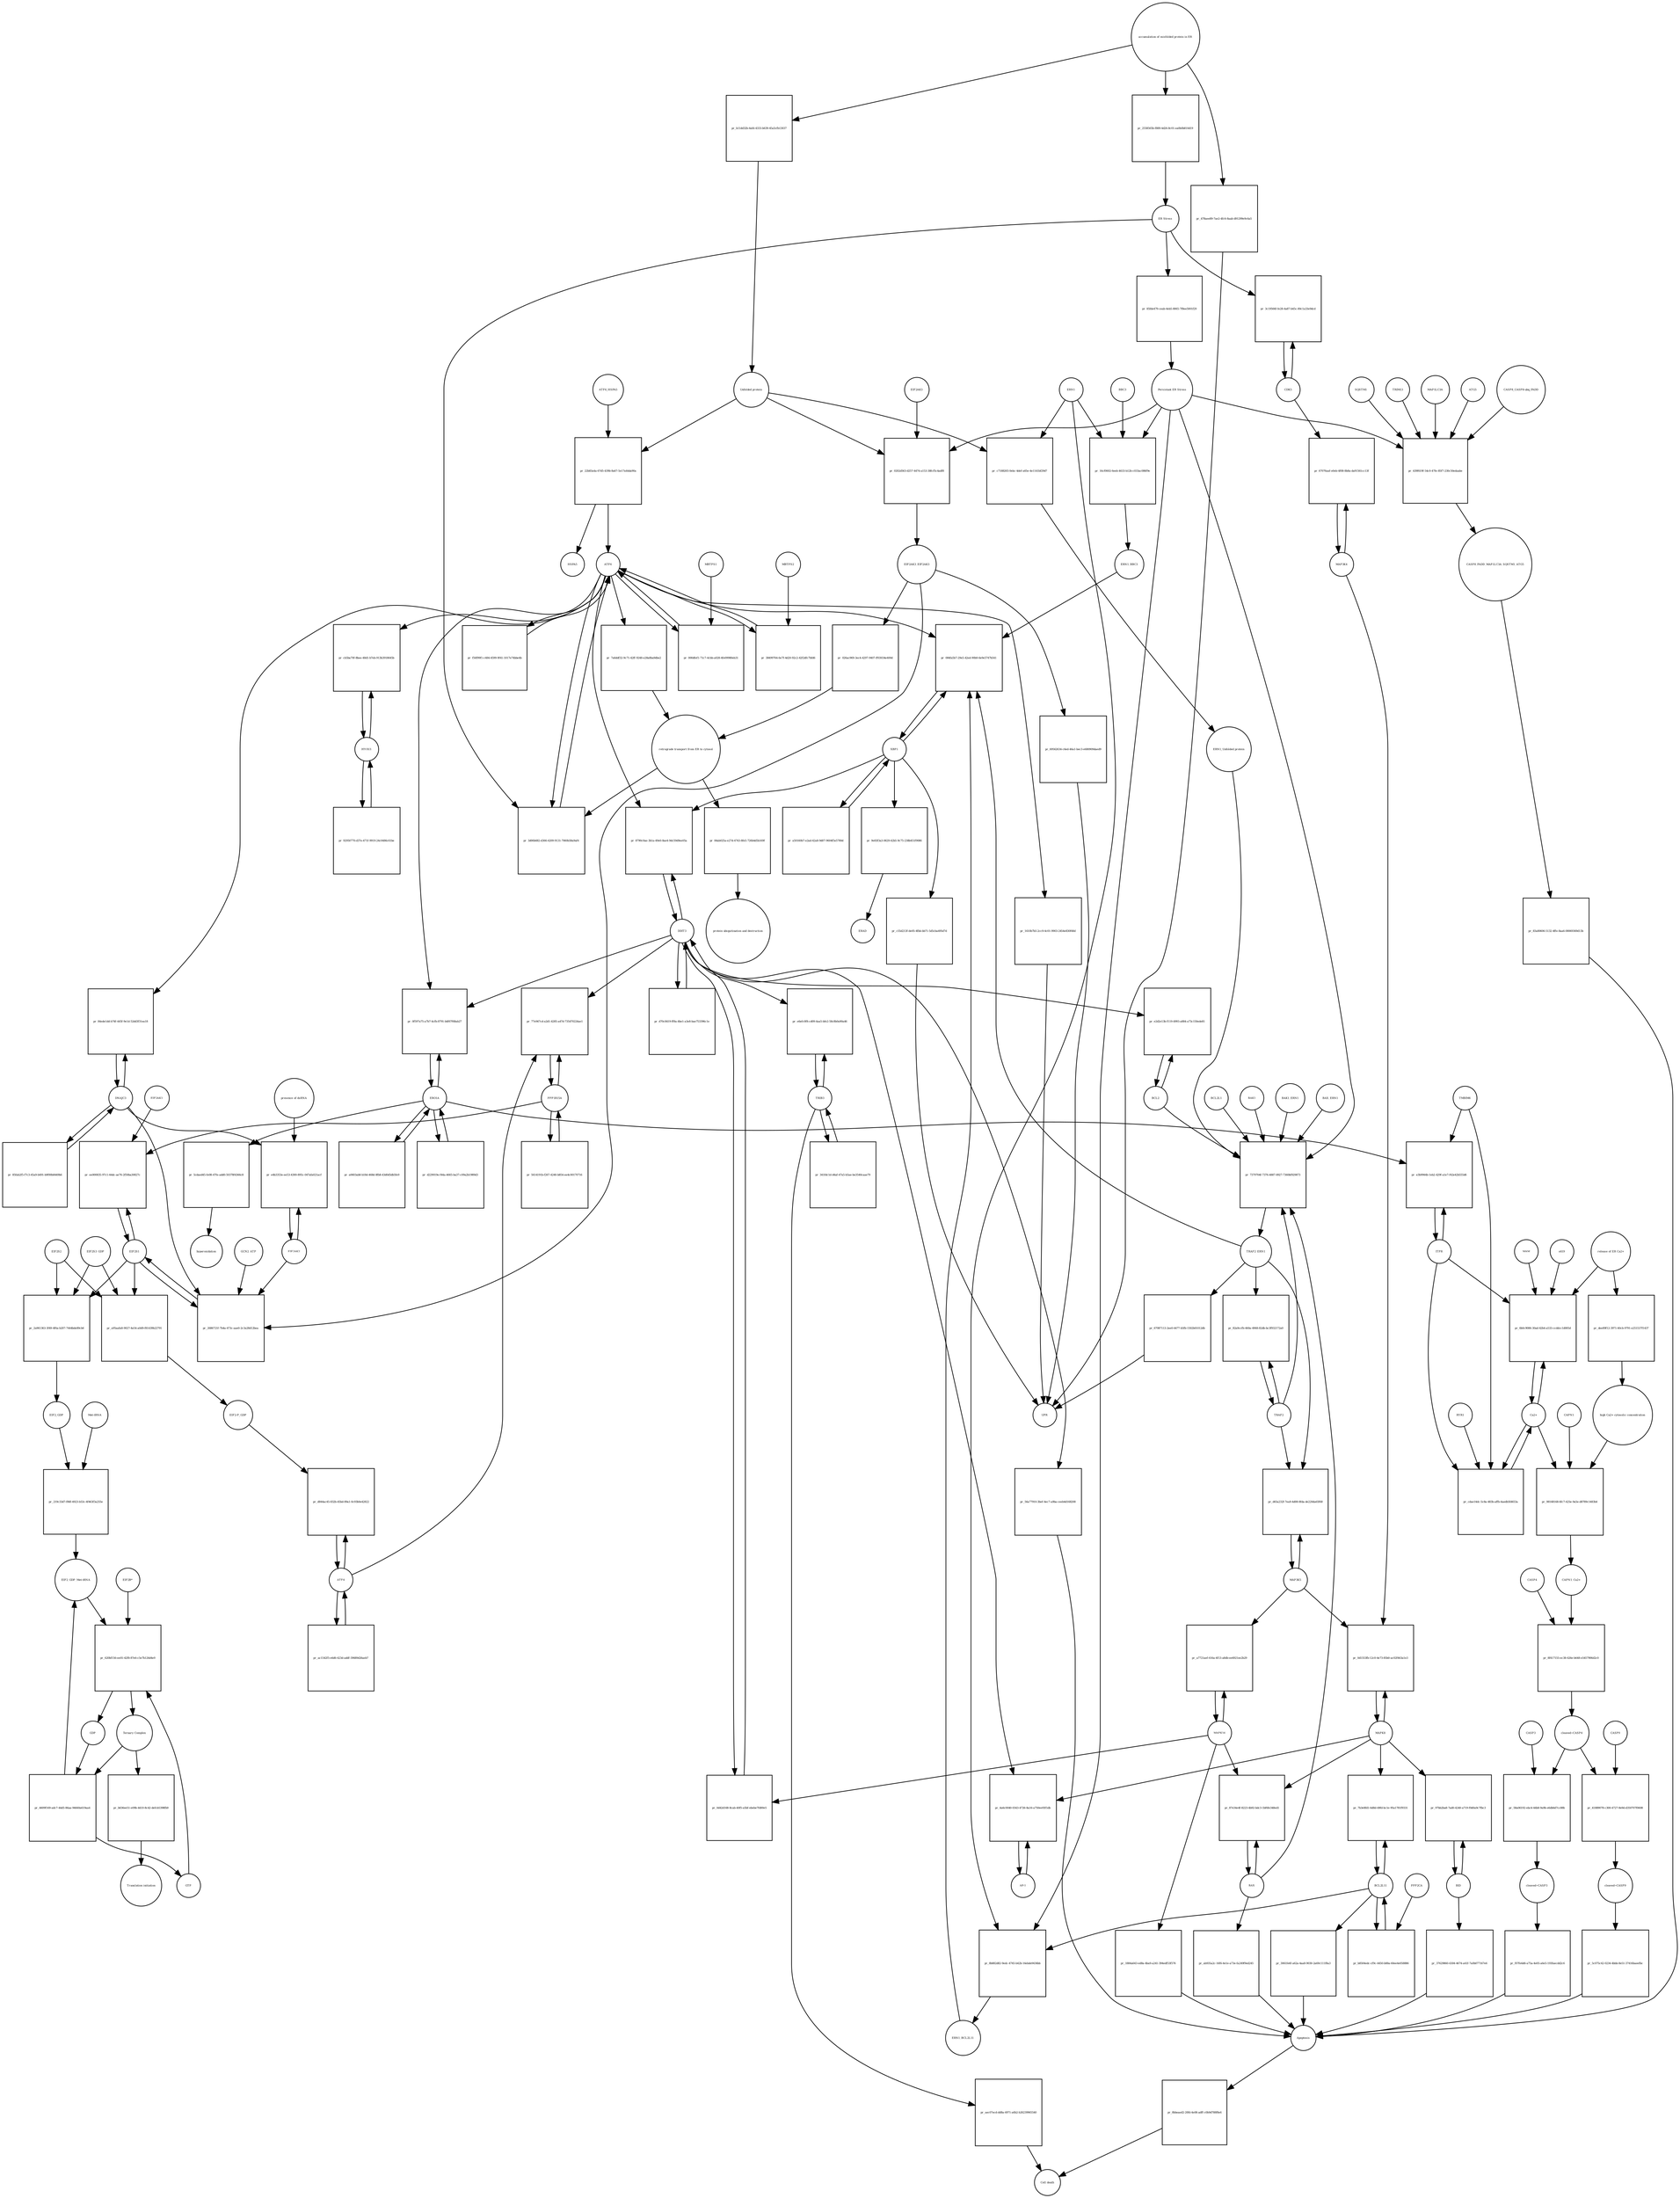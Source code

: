 strict digraph  {
ATF6_HSPA5 [annotation="", bipartite=0, cls=complex, fontsize=4, label=ATF6_HSPA5, shape=circle];
"pr_22b83a4a-67d5-439b-8a67-5e17a44da90a" [annotation="", bipartite=1, cls=process, fontsize=4, label="pr_22b83a4a-67d5-439b-8a67-5e17a44da90a", shape=square];
ATF6 [annotation="urn_miriam_hgnc.symbol_ATF6", bipartite=0, cls=macromolecule, fontsize=4, label=ATF6, shape=circle];
HSPA5 [annotation="urn_miriam_hgnc.symbol_HSPA5", bipartite=0, cls=macromolecule, fontsize=4, label=HSPA5, shape=circle];
"Unfolded protein" [annotation="", bipartite=0, cls=macromolecule, fontsize=4, label="Unfolded protein", shape=circle];
ERN1 [annotation="urn_miriam_hgnc.symbol_ERN1", bipartite=0, cls=macromolecule, fontsize=4, label=ERN1, shape=circle];
"pr_c7188265-0ebc-4def-a65e-4e1141bf29d7" [annotation="", bipartite=1, cls=process, fontsize=4, label="pr_c7188265-0ebc-4def-a65e-4e1141bf29d7", shape=square];
"ERN1_Unfolded protein" [annotation="", bipartite=0, cls=complex, fontsize=4, label="ERN1_Unfolded protein", shape=circle];
EIF2AK3_EIF2AK3 [annotation="", bipartite=0, cls=complex, fontsize=4, label=EIF2AK3_EIF2AK3, shape=circle];
"pr_026ac969-3ec4-4297-9407-ff03034e400d" [annotation="", bipartite=1, cls=process, fontsize=4, label="pr_026ac969-3ec4-4297-9407-ff03034e400d", shape=square];
"retrograde transport from ER to cytosol" [annotation="", bipartite=0, cls=phenotype, fontsize=4, label="retrograde transport from ER to cytosol", shape=circle];
"pr_7a6ddf32-9c71-42ff-9248-e28a8ba9dbe2" [annotation="", bipartite=1, cls=process, fontsize=4, label="pr_7a6ddf32-9c71-42ff-9248-e28a8ba9dbe2", shape=square];
"pr_84ab025a-e27d-4743-8fe5-726b4d5b169f" [annotation="", bipartite=1, cls=process, fontsize=4, label="pr_84ab025a-e27d-4743-8fe5-726b4d5b169f", shape=square];
"protein ubiquitination and destruction" [annotation="", bipartite=0, cls=phenotype, fontsize=4, label="protein ubiquitination and destruction", shape=circle];
"pr_7379704f-7376-4887-8927-7360bf929873" [annotation="", bipartite=1, cls=process, fontsize=4, label="pr_7379704f-7376-4887-8927-7360bf929873", shape=square];
TRAF2_ERN1 [annotation="", bipartite=0, cls=complex, fontsize=4, label=TRAF2_ERN1, shape=circle];
BAK1_ERN1 [annotation="", bipartite=0, cls=complex, fontsize=4, label=BAK1_ERN1, shape=circle];
BAX_ERN1 [annotation="", bipartite=0, cls=complex, fontsize=4, label=BAX_ERN1, shape=circle];
BCL2 [annotation="urn_miriam_hgnc.symbol_BCL2", bipartite=0, cls="nucleic acid feature", fontsize=4, label=BCL2, shape=circle];
BCL2L1 [annotation="urn_miriam_hgnc.symbol_BCL2L1", bipartite=0, cls=macromolecule, fontsize=4, label=BCL2L1, shape=circle];
"Persistant ER Stress" [annotation="", bipartite=0, cls=phenotype, fontsize=4, label="Persistant ER Stress", shape=circle];
BAX [annotation="urn_miriam_hgnc.symbol_BAX", bipartite=0, cls=macromolecule, fontsize=4, label=BAX, shape=circle];
BAK1 [annotation="urn_miriam_hgnc.symbol_BAK1", bipartite=0, cls=macromolecule, fontsize=4, label=BAK1, shape=circle];
TRAF2 [annotation="urn_miriam_hgnc.symbol_TRAF2", bipartite=0, cls=macromolecule, fontsize=4, label=TRAF2, shape=circle];
XBP1 [annotation="urn_miriam_hgnc.symbol_XBP1", bipartite=0, cls=macromolecule, fontsize=4, label=XBP1, shape=circle];
"pr_084fa5b7-29e5-42ed-90b9-6e9e5747b541" [annotation="", bipartite=1, cls=process, fontsize=4, label="pr_084fa5b7-29e5-42ed-90b9-6e9e5747b541", shape=square];
ERN1_BBC3 [annotation="", bipartite=0, cls=complex, fontsize=4, label=ERN1_BBC3, shape=circle];
ERN1_BCL2L11 [annotation="", bipartite=0, cls=complex, fontsize=4, label=ERN1_BCL2L11, shape=circle];
"pr_a50160b7-e2ad-42a8-9d07-9604f5e5780d" [annotation="", bipartite=1, cls=process, fontsize=4, label="pr_a50160b7-e2ad-42a8-9d07-9604f5e5780d", shape=square];
"pr_9e83f3a3-0629-42b5-9c75-238b451f9086" [annotation="", bipartite=1, cls=process, fontsize=4, label="pr_9e83f3a3-0629-42b5-9c75-238b451f9086", shape=square];
ERAD [annotation="", bipartite=0, cls=phenotype, fontsize=4, label=ERAD, shape=circle];
"pr_c55d213f-de05-4fbb-bb71-5d5cba495d7d" [annotation="", bipartite=1, cls=process, fontsize=4, label="pr_c55d213f-de05-4fbb-bb71-5d5cba495d7d", shape=square];
UPR [annotation="", bipartite=0, cls=phenotype, fontsize=4, label=UPR, shape=circle];
"pr_82a9ccfb-460a-4968-82db-bc3f932172a0" [annotation="", bipartite=1, cls=process, fontsize=4, label="pr_82a9ccfb-460a-4968-82db-bc3f932172a0", shape=square];
MAPK8 [annotation="urn_miriam_hgnc.symbol_MAPK8", bipartite=0, cls=macromolecule, fontsize=4, label=MAPK8, shape=circle];
"pr_0d1553fb-12c0-4e73-85b0-ac02f463a1e3" [annotation="", bipartite=1, cls=process, fontsize=4, label="pr_0d1553fb-12c0-4e73-85b0-ac02f463a1e3", shape=square];
MAP3K4 [annotation="urn_miriam_hgnc.symbol_MAP3K4", bipartite=0, cls=macromolecule, fontsize=4, label=MAP3K4, shape=circle];
MAP3K5 [annotation="urn_miriam_hgnc.symbol_MAP3K5", bipartite=0, cls=macromolecule, fontsize=4, label=MAP3K5, shape=circle];
MAPK14 [annotation="urn_miriam_hgnc.symbol_MAPK14", bipartite=0, cls=macromolecule, fontsize=4, label=MAPK14, shape=circle];
"pr_a7721aef-616a-4f13-a8db-ee6921ee2b29" [annotation="", bipartite=1, cls=process, fontsize=4, label="pr_a7721aef-616a-4f13-a8db-ee6921ee2b29", shape=square];
"pr_1884a643-ed8a-4ba9-a241-394edf53f576" [annotation="", bipartite=1, cls=process, fontsize=4, label="pr_1884a643-ed8a-4ba9-a241-394edf53f576", shape=square];
Apoptosis [annotation="", bipartite=0, cls=phenotype, fontsize=4, label=Apoptosis, shape=circle];
DDIT3 [annotation="urn_miriam_hgnc.symbol_DDIT3", bipartite=0, cls=macromolecule, fontsize=4, label=DDIT3, shape=circle];
"pr_0d42d168-8cab-40f5-a5bf-ebebe7fd00e5" [annotation="", bipartite=1, cls=process, fontsize=4, label="pr_0d42d168-8cab-40f5-a5bf-ebebe7fd00e5", shape=square];
"pr_56a77910-3bef-4ec7-a9ba-ceeb4d168208" [annotation="", bipartite=1, cls=process, fontsize=4, label="pr_56a77910-3bef-4ec7-a9ba-ceeb4d168208", shape=square];
"pr_e2d2e13b-f119-4993-a884-a73c150ede81" [annotation="", bipartite=1, cls=process, fontsize=4, label="pr_e2d2e13b-f119-4993-a884-a73c150ede81", shape=square];
"pr_3d06b682-d366-4209-9131-7060b58a9af4" [annotation="", bipartite=1, cls=process, fontsize=4, label="pr_3d06b682-d366-4209-9131-7060b58a9af4", shape=square];
"ER Stress" [annotation="", bipartite=0, cls=phenotype, fontsize=4, label="ER Stress", shape=circle];
"pr_000dfef1-71c7-4cbb-a028-4fe09980eb31" [annotation="", bipartite=1, cls=process, fontsize=4, label="pr_000dfef1-71c7-4cbb-a028-4fe09980eb31", shape=square];
MBTPS1 [annotation="urn_miriam_hgnc.symbol_MBTPS1", bipartite=0, cls=macromolecule, fontsize=4, label=MBTPS1, shape=circle];
"pr_38499764-6e7f-4d20-92c2-42f2dfc7bfd6" [annotation="", bipartite=1, cls=process, fontsize=4, label="pr_38499764-6e7f-4d20-92c2-42f2dfc7bfd6", shape=square];
MBTPS2 [annotation="urn_miriam_hgnc.symbol_MBTPS2", bipartite=0, cls=macromolecule, fontsize=4, label=MBTPS2, shape=circle];
"pr_f56f99f1-c484-4599-9f41-1017e74bbe4b" [annotation="", bipartite=1, cls=process, fontsize=4, label="pr_f56f99f1-c484-4599-9f41-1017e74bbe4b", shape=square];
"pr_d70c8419-ff8a-4be1-a3e8-bae753396c1e" [annotation="", bipartite=1, cls=process, fontsize=4, label="pr_d70c8419-ff8a-4be1-a3e8-bae753396c1e", shape=square];
"pr_8790c0ae-3b1a-49e0-8ae4-9dc59d9ee05a" [annotation="", bipartite=1, cls=process, fontsize=4, label="pr_8790c0ae-3b1a-49e0-8ae4-9dc59d9ee05a", shape=square];
EIF2S1 [annotation="urn_miriam_hgnc.symbol_EIF2S1", bipartite=0, cls=macromolecule, fontsize=4, label=EIF2S1, shape=circle];
"pr_2686721f-7b4a-473c-aae0-2c3a28d12bea" [annotation="", bipartite=1, cls=process, fontsize=4, label="pr_2686721f-7b4a-473c-aae0-2c3a28d12bea", shape=square];
GCN2_ATP [annotation="", bipartite=0, cls=complex, fontsize=4, label=GCN2_ATP, shape=circle];
EIF2AK2 [annotation="urn_miriam_hgnc.symbol_EIF2AK2", bipartite=0, cls=macromolecule, fontsize=4, label=EIF2AK2, shape=circle];
DNAJC3 [annotation="urn_miriam_hgnc.symbol_DNAJC3", bipartite=0, cls=macromolecule, fontsize=4, label=DNAJC3, shape=circle];
EIF2S2 [annotation="urn_miriam_hgnc.symbol_EIF2S2", bipartite=0, cls=macromolecule, fontsize=4, label=EIF2S2, shape=circle];
"pr_2a961363-3f49-4f6a-b207-7444bde89cb6" [annotation="", bipartite=1, cls=process, fontsize=4, label="pr_2a961363-3f49-4f6a-b207-7444bde89cb6", shape=square];
EIF2S3_GDP [annotation="", bipartite=0, cls=complex, fontsize=4, label=EIF2S3_GDP, shape=circle];
EIF2_GDP [annotation="", bipartite=0, cls=complex, fontsize=4, label=EIF2_GDP, shape=circle];
"EIF2_GDP_Met-tRNA" [annotation="", bipartite=0, cls=complex, fontsize=4, label="EIF2_GDP_Met-tRNA", shape=circle];
"pr_620bf156-ee01-42f8-87e6-c5e7b126d4e9" [annotation="", bipartite=1, cls=process, fontsize=4, label="pr_620bf156-ee01-42f8-87e6-c5e7b126d4e9", shape=square];
"Ternary Complex" [annotation="", bipartite=0, cls=complex, fontsize=4, label="Ternary Complex", shape=circle];
"EIF2B*" [annotation="", bipartite=0, cls=complex, fontsize=4, label="EIF2B*", shape=circle];
GTP [annotation="urn_miriam_obo.chebi_CHEBI%3A57600", bipartite=0, cls="simple chemical", fontsize=4, label=GTP, shape=circle];
GDP [annotation="urn_miriam_obo.chebi_CHEBI%3A65180", bipartite=0, cls="simple chemical", fontsize=4, label=GDP, shape=circle];
"pr_4609f169-adc7-44d5-86aa-94660a619aa4" [annotation="", bipartite=1, cls=process, fontsize=4, label="pr_4609f169-adc7-44d5-86aa-94660a619aa4", shape=square];
ATF4 [annotation="urn_miriam_hgnc.symbol_ATF4", bipartite=0, cls=macromolecule, fontsize=4, label=ATF4, shape=circle];
"pr_d844ac45-832b-45bd-89a1-0c93b0e42822" [annotation="", bipartite=1, cls=process, fontsize=4, label="pr_d844ac45-832b-45bd-89a1-0c93b0e42822", shape=square];
"EIF2-P_GDP" [annotation="", bipartite=0, cls=complex, fontsize=4, label="EIF2-P_GDP", shape=circle];
"pr_ac1542f5-e6d6-423d-addf-39689d26aeb7" [annotation="", bipartite=1, cls=process, fontsize=4, label="pr_ac1542f5-e6d6-423d-addf-39689d26aeb7", shape=square];
PPP1R15A [annotation="urn_miriam_hgnc.symbol_PPP1R15A", bipartite=0, cls=macromolecule, fontsize=4, label=PPP1R15A, shape=circle];
"pr_77e947cd-a2d1-4285-a47d-735470224ae1" [annotation="", bipartite=1, cls=process, fontsize=4, label="pr_77e947cd-a2d1-4285-a47d-735470224ae1", shape=square];
"pr_5614191b-f267-4240-b854-ee4c00170716" [annotation="", bipartite=1, cls=process, fontsize=4, label="pr_5614191b-f267-4240-b854-ee4c00170716", shape=square];
"pr_b636ee51-e09b-4410-8c42-defcb5398fb9" [annotation="", bipartite=1, cls=process, fontsize=4, label="pr_b636ee51-e09b-4410-8c42-defcb5398fb9", shape=square];
"Translation initiation" [annotation="", bipartite=0, cls=phenotype, fontsize=4, label="Translation initiation", shape=circle];
"pr_d65a232f-7ea9-4d08-8fda-de220da65f68" [annotation="", bipartite=1, cls=process, fontsize=4, label="pr_d65a232f-7ea9-4d08-8fda-de220da65f68", shape=square];
ERO1A [annotation="urn_miriam_hgnc.symbol_ERO1A", bipartite=0, cls=macromolecule, fontsize=4, label=ERO1A, shape=circle];
"pr_0f597a75-a7b7-4cfb-8791-b4f67f68ab27" [annotation="", bipartite=1, cls=process, fontsize=4, label="pr_0f597a75-a7b7-4cfb-8791-b4f67f68ab27", shape=square];
"pr_d229019e-f44a-4665-ba37-c09a2b1989d3" [annotation="", bipartite=1, cls=process, fontsize=4, label="pr_d229019e-f44a-4665-ba37-c09a2b1989d3", shape=square];
"pr_ee000835-97c1-44dc-ae76-2f50ba30827c" [annotation="", bipartite=1, cls=process, fontsize=4, label="pr_ee000835-97c1-44dc-ae76-2f50ba30827c", shape=square];
EIF2AK1 [annotation="urn_miriam_hgnc.symbol_EIF2AK1", bipartite=0, cls=macromolecule, fontsize=4, label=EIF2AK1, shape=circle];
"pr_87e34e4f-8223-4b92-bdc3-1bf6fe348ed1" [annotation="", bipartite=1, cls=process, fontsize=4, label="pr_87e34e4f-8223-4b92-bdc3-1bf6fe348ed1", shape=square];
"pr_ab935a2c-16f6-4e1e-a73e-fa249f9ed245" [annotation="", bipartite=1, cls=process, fontsize=4, label="pr_ab935a2c-16f6-4e1e-a73e-fa249f9ed245", shape=square];
"Ca2+" [annotation="urn_miriam_obo.chebi_CHEBI%3A29108", bipartite=0, cls="simple chemical", fontsize=4, label="Ca2+", shape=circle];
"pr_6b0c9086-30ad-42b4-a533-ccddcc1d005d" [annotation="", bipartite=1, cls=process, fontsize=4, label="pr_6b0c9086-30ad-42b4-a533-ccddcc1d005d", shape=square];
"release of ER Ca2+" [annotation="", bipartite=0, cls=phenotype, fontsize=4, label="release of ER Ca2+", shape=circle];
ITPR [annotation="urn_miriam_hgnc.symbol_ITPR1|urn_miriam_hgnc.symbol_ITPR2|urn_miriam_hgnc.symbol_ITPR3", bipartite=0, cls=macromolecule, fontsize=4, label=ITPR, shape=circle];
MAM [annotation="", bipartite=0, cls=phenotype, fontsize=4, label=MAM, shape=circle];
s619 [annotation="", bipartite=0, cls=complex, fontsize=4, label=s619, shape=circle];
"pr_67076aaf-e0eb-4f08-8b8a-da91561cc13f" [annotation="", bipartite=1, cls=process, fontsize=4, label="pr_67076aaf-e0eb-4f08-8b8a-da91561cc13f", shape=square];
CDK5 [annotation="urn_miriam_hgnc.symbol_CDK5", bipartite=0, cls=macromolecule, fontsize=4, label=CDK5, shape=circle];
"pr_3c19566f-fe28-4a87-b45c-80c1a33e9dcd" [annotation="", bipartite=1, cls="uncertain process", fontsize=4, label="pr_3c19566f-fe28-4a87-b45c-80c1a33e9dcd", shape=square];
"pr_8bbeaed2-20fd-4e08-adff-c0b9d788f8e6" [annotation="", bipartite=1, cls=process, fontsize=4, label="pr_8bbeaed2-20fd-4e08-adff-c0b9d788f8e6", shape=square];
"Cell death" [annotation="", bipartite=0, cls=phenotype, fontsize=4, label="Cell death", shape=circle];
"pr_cdae14dc-5c8a-483b-affb-4aedb5fd653a" [annotation="", bipartite=1, cls=process, fontsize=4, label="pr_cdae14dc-5c8a-483b-affb-4aedb5fd653a", shape=square];
TMBIM6 [annotation="urn_miriam_hgnc.symbol_TMBIM6", bipartite=0, cls=macromolecule, fontsize=4, label=TMBIM6, shape=circle];
RYR1 [annotation="urn_miriam_hgnc.symbol_RYR1", bipartite=0, cls=macromolecule, fontsize=4, label=RYR1, shape=circle];
EIF2AK3 [annotation="urn_miriam_hgnc.symbol_EIF2AK3", bipartite=0, cls=macromolecule, fontsize=4, label=EIF2AK3, shape=circle];
"pr_0202d563-d257-4474-a153-38fcf5c4adf8" [annotation="", bipartite=1, cls=process, fontsize=4, label="pr_0202d563-d257-4474-a153-38fcf5c4adf8", shape=square];
"pr_5cdaed45-fe08-47fe-add0-50378f4366c8" [annotation="", bipartite=1, cls=process, fontsize=4, label="pr_5cdaed45-fe08-47fe-add0-50378f4366c8", shape=square];
hyperoxidation [annotation="", bipartite=0, cls=phenotype, fontsize=4, label=hyperoxidation, shape=circle];
"pr_a0603ab8-b18d-468d-8fb8-43d0d5db5fe9" [annotation="", bipartite=1, cls=process, fontsize=4, label="pr_a0603ab8-b18d-468d-8fb8-43d0d5db5fe9", shape=square];
"pr_85fde479-ceab-4eb5-8065-7f8ee5001f29" [annotation="", bipartite=1, cls=process, fontsize=4, label="pr_85fde479-ceab-4eb5-8065-7f8ee5001f29", shape=square];
"CASP8_CASP8-ubq_FADD" [annotation="", bipartite=0, cls=complex, fontsize=4, label="CASP8_CASP8-ubq_FADD", shape=circle];
"pr_439f619f-54c0-47fe-85f7-230c50edaabe" [annotation="", bipartite=1, cls=process, fontsize=4, label="pr_439f619f-54c0-47fe-85f7-230c50edaabe", shape=square];
"SQSTM1 " [annotation="urn_miriam_hgnc.symbol_SQSTM1", bipartite=0, cls=macromolecule, fontsize=4, label="SQSTM1 ", shape=circle];
CASP8_FADD_MAP1LC3A_SQSTM1_ATG5 [annotation="", bipartite=0, cls=complex, fontsize=4, label=CASP8_FADD_MAP1LC3A_SQSTM1_ATG5, shape=circle];
TRIM13 [annotation="urn_miriam_hgnc.symbol_TRIM13", bipartite=0, cls=macromolecule, fontsize=4, label=TRIM13, shape=circle];
MAP1LC3A [annotation="urn_miriam_hgnc.symbol_MAP1LC3A", bipartite=0, cls=macromolecule, fontsize=4, label=MAP1LC3A, shape=circle];
ATG5 [annotation="urn_miriam_hgnc.symbol_ATG5", bipartite=0, cls=macromolecule, fontsize=4, label=ATG5, shape=circle];
"pr_83a80606-5132-4ffe-8aa6-08069369d13b" [annotation="", bipartite=1, cls=process, fontsize=4, label="pr_83a80606-5132-4ffe-8aa6-08069369d13b", shape=square];
"AP-1" [annotation="urn_miriam_hgnc.symbol_FOS|urn_miriam_hgnc.symbol_FOSB|urn_miriam_hgnc.symbol_FOSL1|urn_miriam_hgnc.symbol_FOSL2|urn_miriam_hgnc.symbol_JUN|urn_miriam_hgnc.symbol_JUNB|urn_miriam_hgnc.symbol_JUND", bipartite=0, cls=macromolecule, fontsize=4, label="AP-1", shape=circle];
"pr_4a6c0040-0343-4726-8a16-a750ee93f1db" [annotation="", bipartite=1, cls=process, fontsize=4, label="pr_4a6c0040-0343-4726-8a16-a750ee93f1db", shape=square];
"pr_e4b3353e-ee53-4300-895c-047afa021acf" [annotation="", bipartite=1, cls=process, fontsize=4, label="pr_e4b3353e-ee53-4300-895c-047afa021acf", shape=square];
"presence of dsRNA" [annotation="", bipartite=0, cls=phenotype, fontsize=4, label="presence of dsRNA", shape=circle];
"Met-tRNA" [annotation="urn_miriam_hgnc_HGNC%3A34779", bipartite=0, cls="nucleic acid feature", fontsize=4, label="Met-tRNA", shape=circle];
"pr_219c33d7-f86f-4923-b53c-4f463f3a255e" [annotation="", bipartite=1, cls=process, fontsize=4, label="pr_219c33d7-f86f-4923-b53c-4f463f3a255e", shape=square];
"pr_a95aafa8-9027-4e54-a0d9-f81439b22791" [annotation="", bipartite=1, cls=process, fontsize=4, label="pr_a95aafa8-9027-4e54-a0d9-f81439b22791", shape=square];
"accumulation of misfolded protein in ER" [annotation="", bipartite=0, cls=phenotype, fontsize=4, label="accumulation of misfolded protein in ER", shape=circle];
"pr_b11dd32b-4afd-4333-b639-45a5cfb13037" [annotation="", bipartite=1, cls=process, fontsize=4, label="pr_b11dd32b-4afd-4333-b639-45a5cfb13037", shape=square];
"pr_2558565b-f889-4d26-8c01-ea0b0b810d19" [annotation="", bipartite=1, cls=process, fontsize=4, label="pr_2558565b-f889-4d26-8c01-ea0b0b810d19", shape=square];
"pr_478aee89-7ae2-4fc6-8aab-d91299e9c6a5" [annotation="", bipartite=1, cls=process, fontsize=4, label="pr_478aee89-7ae2-4fc6-8aab-d91299e9c6a5", shape=square];
"pr_69562634-c6ed-46a1-bec3-e680909daed9" [annotation="", bipartite=1, cls=process, fontsize=4, label="pr_69562634-c6ed-46a1-bec3-e680909daed9", shape=square];
"pr_67087113-2ee0-4477-b5fb-1502b01012db" [annotation="", bipartite=1, cls=process, fontsize=4, label="pr_67087113-2ee0-4477-b5fb-1502b01012db", shape=square];
"pr_1610b7b5-2cc9-4c01-9903-2454e830f48d" [annotation="", bipartite=1, cls=process, fontsize=4, label="pr_1610b7b5-2cc9-4c01-9903-2454e830f48d", shape=square];
BCL2L11 [annotation="urn_miriam_hgnc.symbol_BCL2L11", bipartite=0, cls=macromolecule, fontsize=4, label=BCL2L11, shape=circle];
"pr_7b3e8fd1-6d8d-49fd-bc1e-95a1781f9331" [annotation="", bipartite=1, cls=process, fontsize=4, label="pr_7b3e8fd1-6d8d-49fd-bc1e-95a1781f9331", shape=square];
BID [annotation="urn_miriam_hgnc.symbol_BID", bipartite=0, cls=macromolecule, fontsize=4, label=BID, shape=circle];
"pr_97bb2ba8-7ad0-4240-a719-f0d0a9c7fbc3" [annotation="", bipartite=1, cls=process, fontsize=4, label="pr_97bb2ba8-7ad0-4240-a719-f0d0a9c7fbc3", shape=square];
"pr_3061fe6f-a62a-4aa8-9030-2a69c111f8a3" [annotation="", bipartite=1, cls=process, fontsize=4, label="pr_3061fe6f-a62a-4aa8-9030-2a69c111f8a3", shape=square];
"pr_37629860-4304-4674-a41f-7a0b077167e6" [annotation="", bipartite=1, cls=process, fontsize=4, label="pr_37629860-4304-4674-a41f-7a0b077167e6", shape=square];
"pr_8b882d82-9edc-4745-b42b-16ebde9436bb" [annotation="", bipartite=1, cls=process, fontsize=4, label="pr_8b882d82-9edc-4745-b42b-16ebde9436bb", shape=square];
"pr_16cf0602-6eeb-4633-b12b-c033ac086f9e" [annotation="", bipartite=1, cls=process, fontsize=4, label="pr_16cf0602-6eeb-4633-b12b-c033ac086f9e", shape=square];
BBC3 [annotation="urn_miriam_hgnc.symbol_BBC3", bipartite=0, cls=macromolecule, fontsize=4, label=BBC3, shape=circle];
"pr_b8504edc-cf9c-4450-b88a-60ee4e058886" [annotation="", bipartite=1, cls=process, fontsize=4, label="pr_b8504edc-cf9c-4450-b88a-60ee4e058886", shape=square];
PPP2CA [annotation="urn_miriam_hgnc.symbol_PPP2CA", bipartite=0, cls=macromolecule, fontsize=4, label=PPP2CA, shape=circle];
TRIB3 [annotation="urn_miriam_hgnc.symbol_TRIB3", bipartite=0, cls=macromolecule, fontsize=4, label=TRIB3, shape=circle];
"pr_e6efc0f8-cd09-4aa5-bfe2-58c8b0a90a46" [annotation="", bipartite=1, cls=process, fontsize=4, label="pr_e6efc0f8-cd09-4aa5-bfe2-58c8b0a90a46", shape=square];
"pr_341fdc1d-d4af-47a5-b5ae-be3540caae79" [annotation="", bipartite=1, cls=process, fontsize=4, label="pr_341fdc1d-d4af-47a5-b5ae-be3540caae79", shape=square];
"pr_aec07ecd-dd8a-4971-a6b2-b26239965540" [annotation="", bipartite=1, cls=process, fontsize=4, label="pr_aec07ecd-dd8a-4971-a6b2-b26239965540", shape=square];
"pr_dee89f12-3971-40cb-9791-e251537f1437" [annotation="", bipartite=1, cls=process, fontsize=4, label="pr_dee89f12-3971-40cb-9791-e251537f1437", shape=square];
"high Ca2+ cytosolic concentration" [annotation="", bipartite=0, cls=phenotype, fontsize=4, label="high Ca2+ cytosolic concentration", shape=circle];
"pr_84ede1dd-b74f-445f-9e1d-52dd3f31ea18" [annotation="", bipartite=1, cls=process, fontsize=4, label="pr_84ede1dd-b74f-445f-9e1d-52dd3f31ea18", shape=square];
"pr_85fab2f5-f7c3-45a9-b491-b9f00b8449b6" [annotation="", bipartite=1, cls=process, fontsize=4, label="pr_85fab2f5-f7c3-45a9-b491-b9f00b8449b6", shape=square];
"pr_e3b9944b-1eb2-429f-a1e7-f42e42b555d6" [annotation="", bipartite=1, cls=process, fontsize=4, label="pr_e3b9944b-1eb2-429f-a1e7-f42e42b555d6", shape=square];
CASP4 [annotation="urn_miriam_hgnc.symbol_CASP4", bipartite=0, cls=macromolecule, fontsize=4, label=CASP4, shape=circle];
"pr_8f417155-ec38-426e-b648-e5457906d2c0" [annotation="", bipartite=1, cls=process, fontsize=4, label="pr_8f417155-ec38-426e-b648-e5457906d2c0", shape=square];
"cleaved~CASP4" [annotation="urn_miriam_hgnc.symbol_CASP4", bipartite=0, cls=macromolecule, fontsize=4, label="cleaved~CASP4", shape=circle];
"CAPN1_Ca2+" [annotation="", bipartite=0, cls=complex, fontsize=4, label="CAPN1_Ca2+", shape=circle];
CASP3 [annotation="urn_miriam_hgnc.symbol_CASP3", bipartite=0, cls=macromolecule, fontsize=4, label=CASP3, shape=circle];
"pr_58a06192-ebc4-44b8-9a9b-e6db6d7cc88b" [annotation="", bipartite=1, cls=process, fontsize=4, label="pr_58a06192-ebc4-44b8-9a9b-e6db6d7cc88b", shape=square];
"cleaved~CASP3" [annotation="urn_miriam_hgnc.symbol_CASP3", bipartite=0, cls=macromolecule, fontsize=4, label="cleaved~CASP3", shape=circle];
CASP9 [annotation="urn_miriam_hgnc.symbol_CSAP9", bipartite=0, cls=macromolecule, fontsize=4, label=CASP9, shape=circle];
"pr_41889078-c300-4727-8e9d-d350707f0608" [annotation="", bipartite=1, cls=process, fontsize=4, label="pr_41889078-c300-4727-8e9d-d350707f0608", shape=square];
"cleaved~CASP9" [annotation="urn_miriam_hgnc.symbol_CASP9", bipartite=0, cls=macromolecule, fontsize=4, label="cleaved~CASP9", shape=circle];
CAPN1 [annotation="urn_miriam_hgnc.symbol_CAPN1", bipartite=0, cls=macromolecule, fontsize=4, label=CAPN1, shape=circle];
"pr_98168168-6fc7-425e-9a5e-d8789c1483b4" [annotation="", bipartite=1, cls=process, fontsize=4, label="pr_98168168-6fc7-425e-9a5e-d8789c1483b4", shape=square];
"pr_f07fe6d6-a75a-4e05-a6e5-193faecdd2c6" [annotation="", bipartite=1, cls=process, fontsize=4, label="pr_f07fe6d6-a75a-4e05-a6e5-193faecdd2c6", shape=square];
"pr_5c075c42-0234-4bbb-8e51-37416baeefbc" [annotation="", bipartite=1, cls=process, fontsize=4, label="pr_5c075c42-0234-4bbb-8e51-37416baeefbc", shape=square];
HYOU1 [annotation="urn_miriam_hgnc.symbol_HYOU1", bipartite=0, cls=macromolecule, fontsize=4, label=HYOU1, shape=circle];
"pr_cb5ba70f-8bee-48d1-b7eb-913b3918645b" [annotation="", bipartite=1, cls=process, fontsize=4, label="pr_cb5ba70f-8bee-48d1-b7eb-913b3918645b", shape=square];
"pr_92950770-d37e-471f-9919-24c0486c61be" [annotation="", bipartite=1, cls=process, fontsize=4, label="pr_92950770-d37e-471f-9919-24c0486c61be", shape=square];
ATF6_HSPA5 -> "pr_22b83a4a-67d5-439b-8a67-5e17a44da90a"  [annotation="", interaction_type=consumption];
"pr_22b83a4a-67d5-439b-8a67-5e17a44da90a" -> ATF6  [annotation="", interaction_type=production];
"pr_22b83a4a-67d5-439b-8a67-5e17a44da90a" -> HSPA5  [annotation="", interaction_type=production];
ATF6 -> "pr_7a6ddf32-9c71-42ff-9248-e28a8ba9dbe2"  [annotation="", interaction_type=consumption];
ATF6 -> "pr_084fa5b7-29e5-42ed-90b9-6e9e5747b541"  [annotation="urn_miriam_pubmed_26587781|urn_miriam_pubmed_23430059", interaction_type=catalysis];
ATF6 -> "pr_3d06b682-d366-4209-9131-7060b58a9af4"  [annotation="", interaction_type=consumption];
ATF6 -> "pr_000dfef1-71c7-4cbb-a028-4fe09980eb31"  [annotation="", interaction_type=consumption];
ATF6 -> "pr_38499764-6e7f-4d20-92c2-42f2dfc7bfd6"  [annotation="", interaction_type=consumption];
ATF6 -> "pr_f56f99f1-c484-4599-9f41-1017e74bbe4b"  [annotation="", interaction_type=consumption];
ATF6 -> "pr_8790c0ae-3b1a-49e0-8ae4-9dc59d9ee05a"  [annotation="urn_miriam_pubmed_26587781|urn_miriam_pubmed_17991856|urn_miriam_pubmed_28843399", interaction_type=catalysis];
ATF6 -> "pr_0f597a75-a7b7-4cfb-8791-b4f67f68ab27"  [annotation="urn_miriam_pubmed_23850759|urn_miriam_pubmed_25387528", interaction_type=catalysis];
ATF6 -> "pr_1610b7b5-2cc9-4c01-9903-2454e830f48d"  [annotation="", interaction_type=consumption];
ATF6 -> "pr_84ede1dd-b74f-445f-9e1d-52dd3f31ea18"  [annotation="urn_miriam_pubmed_12601012|urn_miriam_pubmed_18360008", interaction_type=catalysis];
ATF6 -> "pr_cb5ba70f-8bee-48d1-b7eb-913b3918645b"  [annotation=urn_miriam_pubmed_18360008, interaction_type=catalysis];
"Unfolded protein" -> "pr_22b83a4a-67d5-439b-8a67-5e17a44da90a"  [annotation="urn_miriam_pubmed_19509052|urn_miriam_pubmed_12847084|urn_miriam_pubmed_23850759", interaction_type=catalysis];
"Unfolded protein" -> "pr_c7188265-0ebc-4def-a65e-4e1141bf29d7"  [annotation="", interaction_type=consumption];
"Unfolded protein" -> "pr_0202d563-d257-4474-a153-38fcf5c4adf8"  [annotation=urn_miriam_pubmed_17991856, interaction_type=catalysis];
ERN1 -> "pr_c7188265-0ebc-4def-a65e-4e1141bf29d7"  [annotation="", interaction_type=consumption];
ERN1 -> "pr_8b882d82-9edc-4745-b42b-16ebde9436bb"  [annotation="", interaction_type=consumption];
ERN1 -> "pr_16cf0602-6eeb-4633-b12b-c033ac086f9e"  [annotation="", interaction_type=consumption];
"pr_c7188265-0ebc-4def-a65e-4e1141bf29d7" -> "ERN1_Unfolded protein"  [annotation="", interaction_type=production];
"ERN1_Unfolded protein" -> "pr_7379704f-7376-4887-8927-7360bf929873"  [annotation="", interaction_type=consumption];
EIF2AK3_EIF2AK3 -> "pr_026ac969-3ec4-4297-9407-ff03034e400d"  [annotation="", interaction_type=consumption];
EIF2AK3_EIF2AK3 -> "pr_2686721f-7b4a-473c-aae0-2c3a28d12bea"  [annotation="urn_miriam_pubmed_12667446|urn_miriam_pubmed_16246152|urn_miriam_pubmed_12601012|urn_miriam_pubmed_23850759|urn_miriam_pubmed_18360008|urn_miriam_pubmed_26587781", interaction_type=catalysis];
EIF2AK3_EIF2AK3 -> "pr_69562634-c6ed-46a1-bec3-e680909daed9"  [annotation="", interaction_type=consumption];
"pr_026ac969-3ec4-4297-9407-ff03034e400d" -> "retrograde transport from ER to cytosol"  [annotation="", interaction_type=production];
"retrograde transport from ER to cytosol" -> "pr_84ab025a-e27d-4743-8fe5-726b4d5b169f"  [annotation="", interaction_type=consumption];
"retrograde transport from ER to cytosol" -> "pr_3d06b682-d366-4209-9131-7060b58a9af4"  [annotation="urn_miriam_pubmed_18360008|urn_miriam_pubmed_17991856|urn_miriam_pubmed_26587781|urn_miriam_pubmed_12847084", interaction_type=inhibition];
"pr_7a6ddf32-9c71-42ff-9248-e28a8ba9dbe2" -> "retrograde transport from ER to cytosol"  [annotation="", interaction_type=production];
"pr_84ab025a-e27d-4743-8fe5-726b4d5b169f" -> "protein ubiquitination and destruction"  [annotation="", interaction_type=production];
"pr_7379704f-7376-4887-8927-7360bf929873" -> TRAF2_ERN1  [annotation="", interaction_type=production];
TRAF2_ERN1 -> "pr_084fa5b7-29e5-42ed-90b9-6e9e5747b541"  [annotation="urn_miriam_pubmed_26587781|urn_miriam_pubmed_23430059", interaction_type=catalysis];
TRAF2_ERN1 -> "pr_82a9ccfb-460a-4968-82db-bc3f932172a0"  [annotation=urn_miriam_pubmed_23850759, interaction_type=catalysis];
TRAF2_ERN1 -> "pr_d65a232f-7ea9-4d08-8fda-de220da65f68"  [annotation=urn_miriam_pubmed_23850759, interaction_type=catalysis];
TRAF2_ERN1 -> "pr_67087113-2ee0-4477-b5fb-1502b01012db"  [annotation="", interaction_type=consumption];
BAK1_ERN1 -> "pr_7379704f-7376-4887-8927-7360bf929873"  [annotation="urn_miriam_pubmed_23850759|urn_miriam_pubmed_23430059|urn_miriam_pubmed_26587781", interaction_type=catalysis];
BAX_ERN1 -> "pr_7379704f-7376-4887-8927-7360bf929873"  [annotation="urn_miriam_pubmed_23850759|urn_miriam_pubmed_23430059|urn_miriam_pubmed_26587781", interaction_type=catalysis];
BCL2 -> "pr_7379704f-7376-4887-8927-7360bf929873"  [annotation="urn_miriam_pubmed_23850759|urn_miriam_pubmed_23430059|urn_miriam_pubmed_26587781", interaction_type=inhibition];
BCL2 -> "pr_e2d2e13b-f119-4993-a884-a73c150ede81"  [annotation="", interaction_type=consumption];
BCL2L1 -> "pr_7379704f-7376-4887-8927-7360bf929873"  [annotation="urn_miriam_pubmed_23850759|urn_miriam_pubmed_23430059|urn_miriam_pubmed_26587781", interaction_type=inhibition];
"Persistant ER Stress" -> "pr_7379704f-7376-4887-8927-7360bf929873"  [annotation="urn_miriam_pubmed_23850759|urn_miriam_pubmed_23430059|urn_miriam_pubmed_26587781", interaction_type=inhibition];
"Persistant ER Stress" -> "pr_0202d563-d257-4474-a153-38fcf5c4adf8"  [annotation=urn_miriam_pubmed_17991856, interaction_type=catalysis];
"Persistant ER Stress" -> "pr_439f619f-54c0-47fe-85f7-230c50edaabe"  [annotation=urn_miriam_pubmed_17991856, interaction_type=catalysis];
"Persistant ER Stress" -> "pr_8b882d82-9edc-4745-b42b-16ebde9436bb"  [annotation="urn_miriam_pubmed_23850759|urn_miriam_pubmed_23430059|urn_miriam_pubmed_26587781", interaction_type=inhibition];
"Persistant ER Stress" -> "pr_16cf0602-6eeb-4633-b12b-c033ac086f9e"  [annotation="urn_miriam_pubmed_23430059|urn_miriam_pubmed_17991856", interaction_type=inhibition];
BAX -> "pr_7379704f-7376-4887-8927-7360bf929873"  [annotation="urn_miriam_pubmed_23850759|urn_miriam_pubmed_23430059|urn_miriam_pubmed_26587781", interaction_type=catalysis];
BAX -> "pr_87e34e4f-8223-4b92-bdc3-1bf6fe348ed1"  [annotation="", interaction_type=consumption];
BAX -> "pr_ab935a2c-16f6-4e1e-a73e-fa249f9ed245"  [annotation="", interaction_type=consumption];
BAK1 -> "pr_7379704f-7376-4887-8927-7360bf929873"  [annotation="urn_miriam_pubmed_23850759|urn_miriam_pubmed_23430059|urn_miriam_pubmed_26587781", interaction_type=catalysis];
TRAF2 -> "pr_7379704f-7376-4887-8927-7360bf929873"  [annotation="", interaction_type=consumption];
TRAF2 -> "pr_82a9ccfb-460a-4968-82db-bc3f932172a0"  [annotation="", interaction_type=consumption];
TRAF2 -> "pr_d65a232f-7ea9-4d08-8fda-de220da65f68"  [annotation=urn_miriam_pubmed_23850759, interaction_type=catalysis];
XBP1 -> "pr_084fa5b7-29e5-42ed-90b9-6e9e5747b541"  [annotation="", interaction_type=consumption];
XBP1 -> "pr_a50160b7-e2ad-42a8-9d07-9604f5e5780d"  [annotation="", interaction_type=consumption];
XBP1 -> "pr_9e83f3a3-0629-42b5-9c75-238b451f9086"  [annotation="", interaction_type=consumption];
XBP1 -> "pr_c55d213f-de05-4fbb-bb71-5d5cba495d7d"  [annotation="", interaction_type=consumption];
XBP1 -> "pr_8790c0ae-3b1a-49e0-8ae4-9dc59d9ee05a"  [annotation="urn_miriam_pubmed_26587781|urn_miriam_pubmed_17991856|urn_miriam_pubmed_28843399", interaction_type=catalysis];
"pr_084fa5b7-29e5-42ed-90b9-6e9e5747b541" -> XBP1  [annotation="", interaction_type=production];
ERN1_BBC3 -> "pr_084fa5b7-29e5-42ed-90b9-6e9e5747b541"  [annotation="urn_miriam_pubmed_26587781|urn_miriam_pubmed_23430059", interaction_type=catalysis];
ERN1_BCL2L11 -> "pr_084fa5b7-29e5-42ed-90b9-6e9e5747b541"  [annotation="urn_miriam_pubmed_26587781|urn_miriam_pubmed_23430059", interaction_type=catalysis];
"pr_a50160b7-e2ad-42a8-9d07-9604f5e5780d" -> XBP1  [annotation="", interaction_type=production];
"pr_9e83f3a3-0629-42b5-9c75-238b451f9086" -> ERAD  [annotation="", interaction_type=production];
"pr_c55d213f-de05-4fbb-bb71-5d5cba495d7d" -> UPR  [annotation="", interaction_type=production];
"pr_82a9ccfb-460a-4968-82db-bc3f932172a0" -> TRAF2  [annotation="", interaction_type=production];
MAPK8 -> "pr_0d1553fb-12c0-4e73-85b0-ac02f463a1e3"  [annotation="", interaction_type=consumption];
MAPK8 -> "pr_87e34e4f-8223-4b92-bdc3-1bf6fe348ed1"  [annotation="urn_miriam_pubmed_18191217|urn_miriam_pubmed_23430059", interaction_type=catalysis];
MAPK8 -> "pr_4a6c0040-0343-4726-8a16-a750ee93f1db"  [annotation="urn_miriam_pubmed_26618107|urn_miriam_pubmed_26587781|urn_miriam_pubmed_23850759", interaction_type=catalysis];
MAPK8 -> "pr_7b3e8fd1-6d8d-49fd-bc1e-95a1781f9331"  [annotation="urn_miriam_pubmed_26018731|urn_miriam_pubmed_23850759", interaction_type=catalysis];
MAPK8 -> "pr_97bb2ba8-7ad0-4240-a719-f0d0a9c7fbc3"  [annotation="urn_miriam_pubmed_23430059|urn_miriam_pubmed_11583631", interaction_type=catalysis];
"pr_0d1553fb-12c0-4e73-85b0-ac02f463a1e3" -> MAPK8  [annotation="", interaction_type=production];
MAP3K4 -> "pr_0d1553fb-12c0-4e73-85b0-ac02f463a1e3"  [annotation="urn_miriam_pubmed_18191217|urn_miriam_pubmed_23850759|urn_miriam_pubmed_26587781", interaction_type=catalysis];
MAP3K4 -> "pr_67076aaf-e0eb-4f08-8b8a-da91561cc13f"  [annotation="", interaction_type=consumption];
MAP3K5 -> "pr_0d1553fb-12c0-4e73-85b0-ac02f463a1e3"  [annotation="urn_miriam_pubmed_18191217|urn_miriam_pubmed_23850759|urn_miriam_pubmed_26587781", interaction_type=catalysis];
MAP3K5 -> "pr_a7721aef-616a-4f13-a8db-ee6921ee2b29"  [annotation="urn_miriam_pubmed_23850759|urn_miriam_pubmed_12215209", interaction_type=catalysis];
MAP3K5 -> "pr_d65a232f-7ea9-4d08-8fda-de220da65f68"  [annotation="", interaction_type=consumption];
MAPK14 -> "pr_a7721aef-616a-4f13-a8db-ee6921ee2b29"  [annotation="", interaction_type=consumption];
MAPK14 -> "pr_1884a643-ed8a-4ba9-a241-394edf53f576"  [annotation="", interaction_type=consumption];
MAPK14 -> "pr_0d42d168-8cab-40f5-a5bf-ebebe7fd00e5"  [annotation="urn_miriam_pubmed_23850759|urn_miriam_pubmed_23430059|urn_miriam_pubmed_26137585", interaction_type=catalysis];
MAPK14 -> "pr_87e34e4f-8223-4b92-bdc3-1bf6fe348ed1"  [annotation="urn_miriam_pubmed_18191217|urn_miriam_pubmed_23430059", interaction_type=catalysis];
"pr_a7721aef-616a-4f13-a8db-ee6921ee2b29" -> MAPK14  [annotation="", interaction_type=production];
"pr_1884a643-ed8a-4ba9-a241-394edf53f576" -> Apoptosis  [annotation="", interaction_type=production];
Apoptosis -> "pr_8bbeaed2-20fd-4e08-adff-c0b9d788f8e6"  [annotation="", interaction_type=consumption];
DDIT3 -> "pr_0d42d168-8cab-40f5-a5bf-ebebe7fd00e5"  [annotation="", interaction_type=consumption];
DDIT3 -> "pr_56a77910-3bef-4ec7-a9ba-ceeb4d168208"  [annotation="", interaction_type=consumption];
DDIT3 -> "pr_e2d2e13b-f119-4993-a884-a73c150ede81"  [annotation="urn_miriam_pubmed_30662442|urn_miriam_pubmed_23850759", interaction_type=inhibition];
DDIT3 -> "pr_d70c8419-ff8a-4be1-a3e8-bae753396c1e"  [annotation="", interaction_type=consumption];
DDIT3 -> "pr_8790c0ae-3b1a-49e0-8ae4-9dc59d9ee05a"  [annotation="", interaction_type=consumption];
DDIT3 -> "pr_77e947cd-a2d1-4285-a47d-735470224ae1"  [annotation="urn_miriam_pubmed_23850759|urn_miriam_pubmed_31638256", interaction_type=catalysis];
DDIT3 -> "pr_0f597a75-a7b7-4cfb-8791-b4f67f68ab27"  [annotation="urn_miriam_pubmed_23850759|urn_miriam_pubmed_25387528", interaction_type=catalysis];
DDIT3 -> "pr_4a6c0040-0343-4726-8a16-a750ee93f1db"  [annotation="urn_miriam_pubmed_26618107|urn_miriam_pubmed_26587781|urn_miriam_pubmed_23850759", interaction_type=catalysis];
DDIT3 -> "pr_e6efc0f8-cd09-4aa5-bfe2-58c8b0a90a46"  [annotation="urn_miriam_pubmed_23430059|urn_miriam_pubmed_18940792", interaction_type=catalysis];
"pr_0d42d168-8cab-40f5-a5bf-ebebe7fd00e5" -> DDIT3  [annotation="", interaction_type=production];
"pr_56a77910-3bef-4ec7-a9ba-ceeb4d168208" -> Apoptosis  [annotation="", interaction_type=production];
"pr_e2d2e13b-f119-4993-a884-a73c150ede81" -> BCL2  [annotation="", interaction_type=production];
"pr_3d06b682-d366-4209-9131-7060b58a9af4" -> ATF6  [annotation="", interaction_type=production];
"ER Stress" -> "pr_3d06b682-d366-4209-9131-7060b58a9af4"  [annotation="urn_miriam_pubmed_18360008|urn_miriam_pubmed_17991856|urn_miriam_pubmed_26587781|urn_miriam_pubmed_12847084", interaction_type=catalysis];
"ER Stress" -> "pr_3c19566f-fe28-4a87-b45c-80c1a33e9dcd"  [annotation=urn_miriam_pubmed_22388889, interaction_type=catalysis];
"ER Stress" -> "pr_85fde479-ceab-4eb5-8065-7f8ee5001f29"  [annotation="", interaction_type=consumption];
"pr_000dfef1-71c7-4cbb-a028-4fe09980eb31" -> ATF6  [annotation="", interaction_type=production];
MBTPS1 -> "pr_000dfef1-71c7-4cbb-a028-4fe09980eb31"  [annotation="urn_miriam_pubmed_18360008|urn_miriam_pubmed_17991856|urn_miriam_pubmed_26587781|urn_miriam_pubmed_23850759", interaction_type=catalysis];
"pr_38499764-6e7f-4d20-92c2-42f2dfc7bfd6" -> ATF6  [annotation="", interaction_type=production];
MBTPS2 -> "pr_38499764-6e7f-4d20-92c2-42f2dfc7bfd6"  [annotation="urn_miriam_pubmed_23850759|urn_miriam_pubmed_26587781|urn_miriam_pubmed_17991856|urn_miriam_pubmed_18360008", interaction_type=catalysis];
"pr_f56f99f1-c484-4599-9f41-1017e74bbe4b" -> ATF6  [annotation="", interaction_type=production];
"pr_d70c8419-ff8a-4be1-a3e8-bae753396c1e" -> DDIT3  [annotation="", interaction_type=production];
"pr_8790c0ae-3b1a-49e0-8ae4-9dc59d9ee05a" -> DDIT3  [annotation="", interaction_type=production];
EIF2S1 -> "pr_2686721f-7b4a-473c-aae0-2c3a28d12bea"  [annotation="", interaction_type=consumption];
EIF2S1 -> "pr_2a961363-3f49-4f6a-b207-7444bde89cb6"  [annotation="", interaction_type=consumption];
EIF2S1 -> "pr_ee000835-97c1-44dc-ae76-2f50ba30827c"  [annotation="", interaction_type=consumption];
EIF2S1 -> "pr_a95aafa8-9027-4e54-a0d9-f81439b22791"  [annotation="", interaction_type=consumption];
"pr_2686721f-7b4a-473c-aae0-2c3a28d12bea" -> EIF2S1  [annotation="", interaction_type=production];
GCN2_ATP -> "pr_2686721f-7b4a-473c-aae0-2c3a28d12bea"  [annotation="urn_miriam_pubmed_12667446|urn_miriam_pubmed_16246152|urn_miriam_pubmed_12601012|urn_miriam_pubmed_23850759|urn_miriam_pubmed_18360008|urn_miriam_pubmed_26587781", interaction_type=catalysis];
EIF2AK2 -> "pr_2686721f-7b4a-473c-aae0-2c3a28d12bea"  [annotation="urn_miriam_pubmed_12667446|urn_miriam_pubmed_16246152|urn_miriam_pubmed_12601012|urn_miriam_pubmed_23850759|urn_miriam_pubmed_18360008|urn_miriam_pubmed_26587781", interaction_type=catalysis];
EIF2AK2 -> "pr_e4b3353e-ee53-4300-895c-047afa021acf"  [annotation="", interaction_type=consumption];
DNAJC3 -> "pr_2686721f-7b4a-473c-aae0-2c3a28d12bea"  [annotation="urn_miriam_pubmed_12667446|urn_miriam_pubmed_16246152|urn_miriam_pubmed_12601012|urn_miriam_pubmed_23850759|urn_miriam_pubmed_18360008|urn_miriam_pubmed_26587781", interaction_type=inhibition];
DNAJC3 -> "pr_e4b3353e-ee53-4300-895c-047afa021acf"  [annotation="urn_miriam_pubmed_12601012|urn_miriam_pubmed_26587781|urn_miriam_pubmed_23850759", interaction_type=inhibition];
DNAJC3 -> "pr_84ede1dd-b74f-445f-9e1d-52dd3f31ea18"  [annotation="", interaction_type=consumption];
DNAJC3 -> "pr_85fab2f5-f7c3-45a9-b491-b9f00b8449b6"  [annotation="", interaction_type=consumption];
EIF2S2 -> "pr_2a961363-3f49-4f6a-b207-7444bde89cb6"  [annotation="", interaction_type=consumption];
EIF2S2 -> "pr_a95aafa8-9027-4e54-a0d9-f81439b22791"  [annotation="", interaction_type=consumption];
"pr_2a961363-3f49-4f6a-b207-7444bde89cb6" -> EIF2_GDP  [annotation="", interaction_type=production];
EIF2S3_GDP -> "pr_2a961363-3f49-4f6a-b207-7444bde89cb6"  [annotation="", interaction_type=consumption];
EIF2S3_GDP -> "pr_a95aafa8-9027-4e54-a0d9-f81439b22791"  [annotation="", interaction_type=consumption];
EIF2_GDP -> "pr_219c33d7-f86f-4923-b53c-4f463f3a255e"  [annotation="", interaction_type=consumption];
"EIF2_GDP_Met-tRNA" -> "pr_620bf156-ee01-42f8-87e6-c5e7b126d4e9"  [annotation="", interaction_type=consumption];
"pr_620bf156-ee01-42f8-87e6-c5e7b126d4e9" -> "Ternary Complex"  [annotation="", interaction_type=production];
"pr_620bf156-ee01-42f8-87e6-c5e7b126d4e9" -> GDP  [annotation="", interaction_type=production];
"Ternary Complex" -> "pr_4609f169-adc7-44d5-86aa-94660a619aa4"  [annotation="", interaction_type=consumption];
"Ternary Complex" -> "pr_b636ee51-e09b-4410-8c42-defcb5398fb9"  [annotation="", interaction_type=consumption];
"EIF2B*" -> "pr_620bf156-ee01-42f8-87e6-c5e7b126d4e9"  [annotation="urn_miriam_pubmed_23850759|urn_miriam_pubmed_16246152", interaction_type=catalysis];
GTP -> "pr_620bf156-ee01-42f8-87e6-c5e7b126d4e9"  [annotation="", interaction_type=consumption];
GDP -> "pr_4609f169-adc7-44d5-86aa-94660a619aa4"  [annotation="", interaction_type=consumption];
"pr_4609f169-adc7-44d5-86aa-94660a619aa4" -> "EIF2_GDP_Met-tRNA"  [annotation="", interaction_type=production];
"pr_4609f169-adc7-44d5-86aa-94660a619aa4" -> GTP  [annotation="", interaction_type=production];
ATF4 -> "pr_d844ac45-832b-45bd-89a1-0c93b0e42822"  [annotation="", interaction_type=consumption];
ATF4 -> "pr_ac1542f5-e6d6-423d-addf-39689d26aeb7"  [annotation="", interaction_type=consumption];
ATF4 -> "pr_77e947cd-a2d1-4285-a47d-735470224ae1"  [annotation="urn_miriam_pubmed_23850759|urn_miriam_pubmed_31638256", interaction_type=catalysis];
"pr_d844ac45-832b-45bd-89a1-0c93b0e42822" -> ATF4  [annotation="", interaction_type=production];
"EIF2-P_GDP" -> "pr_d844ac45-832b-45bd-89a1-0c93b0e42822"  [annotation="urn_miriam_pubmed_15277680|urn_miriam_pubmed_16246152|urn_miriam_pubmed_23850759", interaction_type=catalysis];
"pr_ac1542f5-e6d6-423d-addf-39689d26aeb7" -> ATF4  [annotation="", interaction_type=production];
PPP1R15A -> "pr_77e947cd-a2d1-4285-a47d-735470224ae1"  [annotation="", interaction_type=consumption];
PPP1R15A -> "pr_5614191b-f267-4240-b854-ee4c00170716"  [annotation="", interaction_type=consumption];
PPP1R15A -> "pr_ee000835-97c1-44dc-ae76-2f50ba30827c"  [annotation="urn_miriam_pubmed_23850759|urn_miriam_pubmed_12667446|urn_miriam_pubmed_16246152|urn_miriam_pubmed_12601012", interaction_type=catalysis];
"pr_77e947cd-a2d1-4285-a47d-735470224ae1" -> PPP1R15A  [annotation="", interaction_type=production];
"pr_5614191b-f267-4240-b854-ee4c00170716" -> PPP1R15A  [annotation="", interaction_type=production];
"pr_b636ee51-e09b-4410-8c42-defcb5398fb9" -> "Translation initiation"  [annotation="", interaction_type=production];
"pr_d65a232f-7ea9-4d08-8fda-de220da65f68" -> MAP3K5  [annotation="", interaction_type=production];
ERO1A -> "pr_0f597a75-a7b7-4cfb-8791-b4f67f68ab27"  [annotation="", interaction_type=consumption];
ERO1A -> "pr_d229019e-f44a-4665-ba37-c09a2b1989d3"  [annotation="", interaction_type=consumption];
ERO1A -> "pr_5cdaed45-fe08-47fe-add0-50378f4366c8"  [annotation="", interaction_type=consumption];
ERO1A -> "pr_a0603ab8-b18d-468d-8fb8-43d0d5db5fe9"  [annotation="", interaction_type=consumption];
ERO1A -> "pr_e3b9944b-1eb2-429f-a1e7-f42e42b555d6"  [annotation="urn_miriam_pubmed_23850759|urn_miriam_pubmed_23430059", interaction_type=catalysis];
"pr_0f597a75-a7b7-4cfb-8791-b4f67f68ab27" -> ERO1A  [annotation="", interaction_type=production];
"pr_d229019e-f44a-4665-ba37-c09a2b1989d3" -> ERO1A  [annotation="", interaction_type=production];
"pr_ee000835-97c1-44dc-ae76-2f50ba30827c" -> EIF2S1  [annotation="", interaction_type=production];
EIF2AK1 -> "pr_ee000835-97c1-44dc-ae76-2f50ba30827c"  [annotation="urn_miriam_pubmed_23850759|urn_miriam_pubmed_12667446|urn_miriam_pubmed_16246152|urn_miriam_pubmed_12601012", interaction_type=catalysis];
"pr_87e34e4f-8223-4b92-bdc3-1bf6fe348ed1" -> BAX  [annotation="", interaction_type=production];
"pr_ab935a2c-16f6-4e1e-a73e-fa249f9ed245" -> Apoptosis  [annotation="", interaction_type=production];
"Ca2+" -> "pr_6b0c9086-30ad-42b4-a533-ccddcc1d005d"  [annotation="", interaction_type=consumption];
"Ca2+" -> "pr_cdae14dc-5c8a-483b-affb-4aedb5fd653a"  [annotation="", interaction_type=consumption];
"Ca2+" -> "pr_98168168-6fc7-425e-9a5e-d8789c1483b4"  [annotation="", interaction_type=consumption];
"pr_6b0c9086-30ad-42b4-a533-ccddcc1d005d" -> "Ca2+"  [annotation="", interaction_type=production];
"release of ER Ca2+" -> "pr_6b0c9086-30ad-42b4-a533-ccddcc1d005d"  [annotation=urn_miriam_pubmed_23850759, interaction_type=catalysis];
"release of ER Ca2+" -> "pr_dee89f12-3971-40cb-9791-e251537f1437"  [annotation="", interaction_type=consumption];
ITPR -> "pr_6b0c9086-30ad-42b4-a533-ccddcc1d005d"  [annotation=urn_miriam_pubmed_23850759, interaction_type=catalysis];
ITPR -> "pr_cdae14dc-5c8a-483b-affb-4aedb5fd653a"  [annotation=urn_miriam_pubmed_23850759, interaction_type=catalysis];
ITPR -> "pr_e3b9944b-1eb2-429f-a1e7-f42e42b555d6"  [annotation="", interaction_type=consumption];
MAM -> "pr_6b0c9086-30ad-42b4-a533-ccddcc1d005d"  [annotation=urn_miriam_pubmed_23850759, interaction_type=catalysis];
s619 -> "pr_6b0c9086-30ad-42b4-a533-ccddcc1d005d"  [annotation=urn_miriam_pubmed_23850759, interaction_type=catalysis];
"pr_67076aaf-e0eb-4f08-8b8a-da91561cc13f" -> MAP3K4  [annotation="", interaction_type=production];
CDK5 -> "pr_67076aaf-e0eb-4f08-8b8a-da91561cc13f"  [annotation=urn_miriam_pubmed_22388889, interaction_type=catalysis];
CDK5 -> "pr_3c19566f-fe28-4a87-b45c-80c1a33e9dcd"  [annotation="", interaction_type=consumption];
"pr_3c19566f-fe28-4a87-b45c-80c1a33e9dcd" -> CDK5  [annotation="", interaction_type=production];
"pr_8bbeaed2-20fd-4e08-adff-c0b9d788f8e6" -> "Cell death"  [annotation="", interaction_type=production];
"pr_cdae14dc-5c8a-483b-affb-4aedb5fd653a" -> "Ca2+"  [annotation="", interaction_type=production];
TMBIM6 -> "pr_cdae14dc-5c8a-483b-affb-4aedb5fd653a"  [annotation=urn_miriam_pubmed_23850759, interaction_type=catalysis];
TMBIM6 -> "pr_e3b9944b-1eb2-429f-a1e7-f42e42b555d6"  [annotation="urn_miriam_pubmed_23850759|urn_miriam_pubmed_23430059", interaction_type=catalysis];
RYR1 -> "pr_cdae14dc-5c8a-483b-affb-4aedb5fd653a"  [annotation=urn_miriam_pubmed_23850759, interaction_type=catalysis];
EIF2AK3 -> "pr_0202d563-d257-4474-a153-38fcf5c4adf8"  [annotation="", interaction_type=consumption];
"pr_0202d563-d257-4474-a153-38fcf5c4adf8" -> EIF2AK3_EIF2AK3  [annotation="", interaction_type=production];
"pr_5cdaed45-fe08-47fe-add0-50378f4366c8" -> hyperoxidation  [annotation="", interaction_type=production];
"pr_a0603ab8-b18d-468d-8fb8-43d0d5db5fe9" -> ERO1A  [annotation="", interaction_type=production];
"pr_85fde479-ceab-4eb5-8065-7f8ee5001f29" -> "Persistant ER Stress"  [annotation="", interaction_type=production];
"CASP8_CASP8-ubq_FADD" -> "pr_439f619f-54c0-47fe-85f7-230c50edaabe"  [annotation="", interaction_type=consumption];
"pr_439f619f-54c0-47fe-85f7-230c50edaabe" -> CASP8_FADD_MAP1LC3A_SQSTM1_ATG5  [annotation="", interaction_type=production];
"SQSTM1 " -> "pr_439f619f-54c0-47fe-85f7-230c50edaabe"  [annotation="", interaction_type=consumption];
CASP8_FADD_MAP1LC3A_SQSTM1_ATG5 -> "pr_83a80606-5132-4ffe-8aa6-08069369d13b"  [annotation="", interaction_type=consumption];
TRIM13 -> "pr_439f619f-54c0-47fe-85f7-230c50edaabe"  [annotation=urn_miriam_pubmed_17991856, interaction_type=catalysis];
MAP1LC3A -> "pr_439f619f-54c0-47fe-85f7-230c50edaabe"  [annotation="", interaction_type=consumption];
ATG5 -> "pr_439f619f-54c0-47fe-85f7-230c50edaabe"  [annotation="", interaction_type=consumption];
"pr_83a80606-5132-4ffe-8aa6-08069369d13b" -> Apoptosis  [annotation="", interaction_type=production];
"AP-1" -> "pr_4a6c0040-0343-4726-8a16-a750ee93f1db"  [annotation="", interaction_type=consumption];
"pr_4a6c0040-0343-4726-8a16-a750ee93f1db" -> "AP-1"  [annotation="", interaction_type=production];
"pr_e4b3353e-ee53-4300-895c-047afa021acf" -> EIF2AK2  [annotation="", interaction_type=production];
"presence of dsRNA" -> "pr_e4b3353e-ee53-4300-895c-047afa021acf"  [annotation="urn_miriam_pubmed_12601012|urn_miriam_pubmed_26587781|urn_miriam_pubmed_23850759", interaction_type=catalysis];
"Met-tRNA" -> "pr_219c33d7-f86f-4923-b53c-4f463f3a255e"  [annotation="", interaction_type=consumption];
"pr_219c33d7-f86f-4923-b53c-4f463f3a255e" -> "EIF2_GDP_Met-tRNA"  [annotation="", interaction_type=production];
"pr_a95aafa8-9027-4e54-a0d9-f81439b22791" -> "EIF2-P_GDP"  [annotation="", interaction_type=production];
"accumulation of misfolded protein in ER" -> "pr_b11dd32b-4afd-4333-b639-45a5cfb13037"  [annotation="", interaction_type=consumption];
"accumulation of misfolded protein in ER" -> "pr_2558565b-f889-4d26-8c01-ea0b0b810d19"  [annotation="", interaction_type=consumption];
"accumulation of misfolded protein in ER" -> "pr_478aee89-7ae2-4fc6-8aab-d91299e9c6a5"  [annotation="", interaction_type=consumption];
"pr_b11dd32b-4afd-4333-b639-45a5cfb13037" -> "Unfolded protein"  [annotation="", interaction_type=production];
"pr_2558565b-f889-4d26-8c01-ea0b0b810d19" -> "ER Stress"  [annotation="", interaction_type=production];
"pr_478aee89-7ae2-4fc6-8aab-d91299e9c6a5" -> UPR  [annotation="", interaction_type=production];
"pr_69562634-c6ed-46a1-bec3-e680909daed9" -> UPR  [annotation="", interaction_type=production];
"pr_67087113-2ee0-4477-b5fb-1502b01012db" -> UPR  [annotation="", interaction_type=production];
"pr_1610b7b5-2cc9-4c01-9903-2454e830f48d" -> UPR  [annotation="", interaction_type=production];
BCL2L11 -> "pr_7b3e8fd1-6d8d-49fd-bc1e-95a1781f9331"  [annotation="", interaction_type=consumption];
BCL2L11 -> "pr_3061fe6f-a62a-4aa8-9030-2a69c111f8a3"  [annotation="", interaction_type=consumption];
BCL2L11 -> "pr_8b882d82-9edc-4745-b42b-16ebde9436bb"  [annotation="", interaction_type=consumption];
BCL2L11 -> "pr_b8504edc-cf9c-4450-b88a-60ee4e058886"  [annotation="", interaction_type=consumption];
"pr_7b3e8fd1-6d8d-49fd-bc1e-95a1781f9331" -> BCL2L11  [annotation="", interaction_type=production];
BID -> "pr_97bb2ba8-7ad0-4240-a719-f0d0a9c7fbc3"  [annotation="", interaction_type=consumption];
BID -> "pr_37629860-4304-4674-a41f-7a0b077167e6"  [annotation="", interaction_type=consumption];
"pr_97bb2ba8-7ad0-4240-a719-f0d0a9c7fbc3" -> BID  [annotation="", interaction_type=production];
"pr_3061fe6f-a62a-4aa8-9030-2a69c111f8a3" -> Apoptosis  [annotation="", interaction_type=production];
"pr_37629860-4304-4674-a41f-7a0b077167e6" -> Apoptosis  [annotation="", interaction_type=production];
"pr_8b882d82-9edc-4745-b42b-16ebde9436bb" -> ERN1_BCL2L11  [annotation="", interaction_type=production];
"pr_16cf0602-6eeb-4633-b12b-c033ac086f9e" -> ERN1_BBC3  [annotation="", interaction_type=production];
BBC3 -> "pr_16cf0602-6eeb-4633-b12b-c033ac086f9e"  [annotation="", interaction_type=consumption];
"pr_b8504edc-cf9c-4450-b88a-60ee4e058886" -> BCL2L11  [annotation="", interaction_type=production];
PPP2CA -> "pr_b8504edc-cf9c-4450-b88a-60ee4e058886"  [annotation="urn_miriam_pubmed_23850759|urn_miriam_pubmed_23430059", interaction_type=catalysis];
TRIB3 -> "pr_e6efc0f8-cd09-4aa5-bfe2-58c8b0a90a46"  [annotation="", interaction_type=consumption];
TRIB3 -> "pr_341fdc1d-d4af-47a5-b5ae-be3540caae79"  [annotation="", interaction_type=consumption];
TRIB3 -> "pr_aec07ecd-dd8a-4971-a6b2-b26239965540"  [annotation="", interaction_type=consumption];
"pr_e6efc0f8-cd09-4aa5-bfe2-58c8b0a90a46" -> TRIB3  [annotation="", interaction_type=production];
"pr_341fdc1d-d4af-47a5-b5ae-be3540caae79" -> TRIB3  [annotation="", interaction_type=production];
"pr_aec07ecd-dd8a-4971-a6b2-b26239965540" -> "Cell death"  [annotation="", interaction_type=production];
"pr_dee89f12-3971-40cb-9791-e251537f1437" -> "high Ca2+ cytosolic concentration"  [annotation="", interaction_type=production];
"high Ca2+ cytosolic concentration" -> "pr_98168168-6fc7-425e-9a5e-d8789c1483b4"  [annotation=urn_miriam_pubmed_19931333, interaction_type=catalysis];
"pr_84ede1dd-b74f-445f-9e1d-52dd3f31ea18" -> DNAJC3  [annotation="", interaction_type=production];
"pr_85fab2f5-f7c3-45a9-b491-b9f00b8449b6" -> DNAJC3  [annotation="", interaction_type=production];
"pr_e3b9944b-1eb2-429f-a1e7-f42e42b555d6" -> ITPR  [annotation="", interaction_type=production];
CASP4 -> "pr_8f417155-ec38-426e-b648-e5457906d2c0"  [annotation="", interaction_type=consumption];
"pr_8f417155-ec38-426e-b648-e5457906d2c0" -> "cleaved~CASP4"  [annotation="", interaction_type=production];
"cleaved~CASP4" -> "pr_58a06192-ebc4-44b8-9a9b-e6db6d7cc88b"  [annotation="urn_miriam_pubmed_19931333|urn_miriam_pubmed_26618107", interaction_type=catalysis];
"cleaved~CASP4" -> "pr_41889078-c300-4727-8e9d-d350707f0608"  [annotation="urn_miriam_pubmed_19931333|urn_miriam_pubmed_26618107", interaction_type=catalysis];
"CAPN1_Ca2+" -> "pr_8f417155-ec38-426e-b648-e5457906d2c0"  [annotation=urn_miriam_pubmed_19931333, interaction_type=catalysis];
CASP3 -> "pr_58a06192-ebc4-44b8-9a9b-e6db6d7cc88b"  [annotation="", interaction_type=consumption];
"pr_58a06192-ebc4-44b8-9a9b-e6db6d7cc88b" -> "cleaved~CASP3"  [annotation="", interaction_type=production];
"cleaved~CASP3" -> "pr_f07fe6d6-a75a-4e05-a6e5-193faecdd2c6"  [annotation="", interaction_type=consumption];
CASP9 -> "pr_41889078-c300-4727-8e9d-d350707f0608"  [annotation="", interaction_type=consumption];
"pr_41889078-c300-4727-8e9d-d350707f0608" -> "cleaved~CASP9"  [annotation="", interaction_type=production];
"cleaved~CASP9" -> "pr_5c075c42-0234-4bbb-8e51-37416baeefbc"  [annotation="", interaction_type=consumption];
CAPN1 -> "pr_98168168-6fc7-425e-9a5e-d8789c1483b4"  [annotation="", interaction_type=consumption];
"pr_98168168-6fc7-425e-9a5e-d8789c1483b4" -> "CAPN1_Ca2+"  [annotation="", interaction_type=production];
"pr_f07fe6d6-a75a-4e05-a6e5-193faecdd2c6" -> Apoptosis  [annotation="", interaction_type=production];
"pr_5c075c42-0234-4bbb-8e51-37416baeefbc" -> Apoptosis  [annotation="", interaction_type=production];
HYOU1 -> "pr_cb5ba70f-8bee-48d1-b7eb-913b3918645b"  [annotation="", interaction_type=consumption];
HYOU1 -> "pr_92950770-d37e-471f-9919-24c0486c61be"  [annotation="", interaction_type=consumption];
"pr_cb5ba70f-8bee-48d1-b7eb-913b3918645b" -> HYOU1  [annotation="", interaction_type=production];
"pr_92950770-d37e-471f-9919-24c0486c61be" -> HYOU1  [annotation="", interaction_type=production];
}
